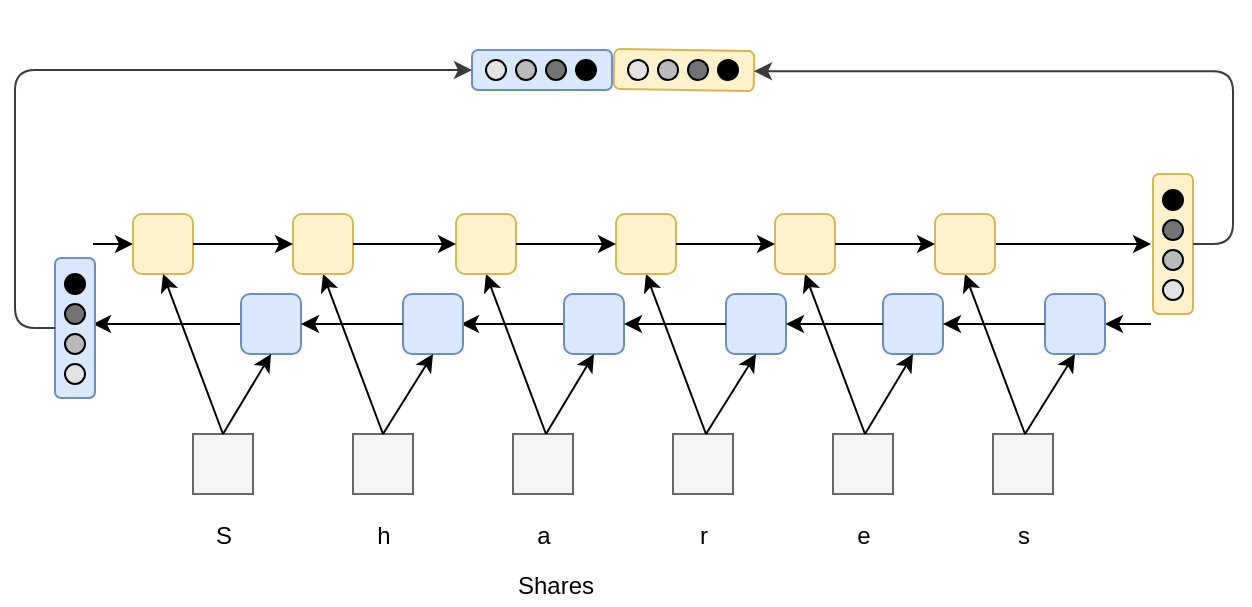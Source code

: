 <mxfile version="10.6.7" type="github"><diagram id="g8HI_m6oErlPgAcW6DRu" name="Page-1"><mxGraphModel dx="1158" dy="614" grid="1" gridSize="10" guides="1" tooltips="1" connect="1" arrows="1" fold="1" page="1" pageScale="1" pageWidth="827" pageHeight="1169" math="0" shadow="0"><root><mxCell id="0"/><mxCell id="1" parent="0"/><mxCell id="rIfPOnlPsE5DQsTtagdx-83" value="Shares" style="text;html=1;strokeColor=none;fillColor=none;align=center;verticalAlign=middle;whiteSpace=wrap;rounded=0;" vertex="1" parent="1"><mxGeometry x="376" y="382.5" width="40" height="20" as="geometry"/></mxCell><mxCell id="rIfPOnlPsE5DQsTtagdx-2" value="" style="whiteSpace=wrap;html=1;aspect=fixed;fillColor=#f5f5f5;strokeColor=#666666;fontColor=#333333;" vertex="1" parent="1"><mxGeometry x="214.5" y="317" width="30" height="30" as="geometry"/></mxCell><mxCell id="rIfPOnlPsE5DQsTtagdx-3" value="" style="whiteSpace=wrap;html=1;aspect=fixed;fillColor=#f5f5f5;strokeColor=#666666;fontColor=#333333;" vertex="1" parent="1"><mxGeometry x="294.5" y="317" width="30" height="30" as="geometry"/></mxCell><mxCell id="rIfPOnlPsE5DQsTtagdx-4" value="" style="whiteSpace=wrap;html=1;aspect=fixed;fillColor=#f5f5f5;strokeColor=#666666;fontColor=#333333;" vertex="1" parent="1"><mxGeometry x="374.5" y="317" width="30" height="30" as="geometry"/></mxCell><mxCell id="rIfPOnlPsE5DQsTtagdx-5" value="" style="whiteSpace=wrap;html=1;aspect=fixed;fillColor=#f5f5f5;strokeColor=#666666;fontColor=#333333;" vertex="1" parent="1"><mxGeometry x="454.5" y="317" width="30" height="30" as="geometry"/></mxCell><mxCell id="rIfPOnlPsE5DQsTtagdx-6" value="" style="whiteSpace=wrap;html=1;aspect=fixed;fillColor=#f5f5f5;strokeColor=#666666;fontColor=#333333;" vertex="1" parent="1"><mxGeometry x="534.5" y="317" width="30" height="30" as="geometry"/></mxCell><mxCell id="rIfPOnlPsE5DQsTtagdx-7" value="" style="whiteSpace=wrap;html=1;aspect=fixed;fillColor=#f5f5f5;strokeColor=#666666;fontColor=#333333;" vertex="1" parent="1"><mxGeometry x="614.5" y="317" width="30" height="30" as="geometry"/></mxCell><mxCell id="rIfPOnlPsE5DQsTtagdx-8" style="edgeStyle=none;rounded=0;orthogonalLoop=1;jettySize=auto;html=1;exitX=0;exitY=0.5;exitDx=0;exitDy=0;startArrow=none;startFill=0;endArrow=classic;endFill=1;" edge="1" parent="1" source="rIfPOnlPsE5DQsTtagdx-9"><mxGeometry relative="1" as="geometry"><mxPoint x="164.5" y="262" as="targetPoint"/></mxGeometry></mxCell><mxCell id="rIfPOnlPsE5DQsTtagdx-9" value="" style="rounded=1;whiteSpace=wrap;html=1;fillColor=#dae8fc;strokeColor=#6c8ebf;" vertex="1" parent="1"><mxGeometry x="238.5" y="247" width="30" height="30" as="geometry"/></mxCell><mxCell id="rIfPOnlPsE5DQsTtagdx-10" style="edgeStyle=none;rounded=0;orthogonalLoop=1;jettySize=auto;html=1;exitX=0;exitY=0.5;exitDx=0;exitDy=0;startArrow=classic;startFill=1;endArrow=none;endFill=0;" edge="1" parent="1" source="rIfPOnlPsE5DQsTtagdx-11"><mxGeometry relative="1" as="geometry"><mxPoint x="164.5" y="222" as="targetPoint"/></mxGeometry></mxCell><mxCell id="rIfPOnlPsE5DQsTtagdx-11" value="" style="rounded=1;whiteSpace=wrap;html=1;fillColor=#fff2cc;strokeColor=#d6b656;" vertex="1" parent="1"><mxGeometry x="184.5" y="207" width="30" height="30" as="geometry"/></mxCell><mxCell id="rIfPOnlPsE5DQsTtagdx-12" style="rounded=0;orthogonalLoop=1;jettySize=auto;html=1;exitX=0.5;exitY=0;exitDx=0;exitDy=0;entryX=0.5;entryY=1;entryDx=0;entryDy=0;" edge="1" parent="1" source="rIfPOnlPsE5DQsTtagdx-2" target="rIfPOnlPsE5DQsTtagdx-11"><mxGeometry relative="1" as="geometry"/></mxCell><mxCell id="rIfPOnlPsE5DQsTtagdx-13" value="" style="endArrow=classic;html=1;exitX=0.5;exitY=0;exitDx=0;exitDy=0;entryX=0.5;entryY=1;entryDx=0;entryDy=0;" edge="1" parent="1" source="rIfPOnlPsE5DQsTtagdx-2" target="rIfPOnlPsE5DQsTtagdx-9"><mxGeometry width="50" height="50" relative="1" as="geometry"><mxPoint x="184.5" y="417" as="sourcePoint"/><mxPoint x="234.5" y="367" as="targetPoint"/></mxGeometry></mxCell><mxCell id="rIfPOnlPsE5DQsTtagdx-14" style="rounded=0;orthogonalLoop=1;jettySize=auto;html=1;exitX=0.5;exitY=0;exitDx=0;exitDy=0;entryX=0.5;entryY=1;entryDx=0;entryDy=0;" edge="1" parent="1" target="rIfPOnlPsE5DQsTtagdx-18"><mxGeometry relative="1" as="geometry"><mxPoint x="309.5" y="317" as="sourcePoint"/></mxGeometry></mxCell><mxCell id="rIfPOnlPsE5DQsTtagdx-15" style="edgeStyle=none;rounded=0;orthogonalLoop=1;jettySize=auto;html=1;exitX=1;exitY=0.5;exitDx=0;exitDy=0;entryX=0;entryY=0.5;entryDx=0;entryDy=0;startArrow=classic;startFill=1;endArrow=none;endFill=0;" edge="1" parent="1" target="rIfPOnlPsE5DQsTtagdx-22"><mxGeometry relative="1" as="geometry"><mxPoint x="348.5" y="262" as="sourcePoint"/></mxGeometry></mxCell><mxCell id="rIfPOnlPsE5DQsTtagdx-16" value="" style="rounded=1;whiteSpace=wrap;html=1;fillColor=#dae8fc;strokeColor=#6c8ebf;" vertex="1" parent="1"><mxGeometry x="319.5" y="247" width="30" height="30" as="geometry"/></mxCell><mxCell id="rIfPOnlPsE5DQsTtagdx-17" style="edgeStyle=none;rounded=0;orthogonalLoop=1;jettySize=auto;html=1;exitX=1;exitY=0.5;exitDx=0;exitDy=0;entryX=0;entryY=0.5;entryDx=0;entryDy=0;startArrow=classic;startFill=1;endArrow=none;endFill=0;" edge="1" parent="1" source="rIfPOnlPsE5DQsTtagdx-9" target="rIfPOnlPsE5DQsTtagdx-16"><mxGeometry relative="1" as="geometry"/></mxCell><mxCell id="rIfPOnlPsE5DQsTtagdx-18" value="" style="rounded=1;whiteSpace=wrap;html=1;fillColor=#fff2cc;strokeColor=#d6b656;" vertex="1" parent="1"><mxGeometry x="264.5" y="207" width="30" height="30" as="geometry"/></mxCell><mxCell id="rIfPOnlPsE5DQsTtagdx-19" style="edgeStyle=none;rounded=0;orthogonalLoop=1;jettySize=auto;html=1;exitX=1;exitY=0.5;exitDx=0;exitDy=0;entryX=0;entryY=0.5;entryDx=0;entryDy=0;startArrow=none;startFill=0;endArrow=classic;endFill=1;" edge="1" parent="1" source="rIfPOnlPsE5DQsTtagdx-11" target="rIfPOnlPsE5DQsTtagdx-18"><mxGeometry relative="1" as="geometry"/></mxCell><mxCell id="rIfPOnlPsE5DQsTtagdx-20" value="" style="endArrow=classic;html=1;exitX=0.5;exitY=0;exitDx=0;exitDy=0;entryX=0.5;entryY=1;entryDx=0;entryDy=0;" edge="1" parent="1" target="rIfPOnlPsE5DQsTtagdx-16"><mxGeometry width="50" height="50" relative="1" as="geometry"><mxPoint x="309.5" y="317" as="sourcePoint"/><mxPoint x="314.5" y="367" as="targetPoint"/></mxGeometry></mxCell><mxCell id="rIfPOnlPsE5DQsTtagdx-21" style="rounded=0;orthogonalLoop=1;jettySize=auto;html=1;exitX=0.5;exitY=0;exitDx=0;exitDy=0;entryX=0.5;entryY=1;entryDx=0;entryDy=0;" edge="1" parent="1" target="rIfPOnlPsE5DQsTtagdx-23"><mxGeometry relative="1" as="geometry"><mxPoint x="391" y="317" as="sourcePoint"/></mxGeometry></mxCell><mxCell id="rIfPOnlPsE5DQsTtagdx-22" value="" style="rounded=1;whiteSpace=wrap;html=1;fillColor=#dae8fc;strokeColor=#6c8ebf;" vertex="1" parent="1"><mxGeometry x="400" y="247" width="30" height="30" as="geometry"/></mxCell><mxCell id="rIfPOnlPsE5DQsTtagdx-23" value="" style="rounded=1;whiteSpace=wrap;html=1;fillColor=#fff2cc;strokeColor=#d6b656;" vertex="1" parent="1"><mxGeometry x="346" y="207" width="30" height="30" as="geometry"/></mxCell><mxCell id="rIfPOnlPsE5DQsTtagdx-24" style="edgeStyle=none;rounded=0;orthogonalLoop=1;jettySize=auto;html=1;exitX=1;exitY=0.5;exitDx=0;exitDy=0;entryX=0;entryY=0.5;entryDx=0;entryDy=0;startArrow=none;startFill=0;endArrow=classic;endFill=1;" edge="1" parent="1" source="rIfPOnlPsE5DQsTtagdx-18" target="rIfPOnlPsE5DQsTtagdx-23"><mxGeometry relative="1" as="geometry"/></mxCell><mxCell id="rIfPOnlPsE5DQsTtagdx-25" value="" style="endArrow=classic;html=1;exitX=0.5;exitY=0;exitDx=0;exitDy=0;entryX=0.5;entryY=1;entryDx=0;entryDy=0;" edge="1" parent="1" target="rIfPOnlPsE5DQsTtagdx-22"><mxGeometry width="50" height="50" relative="1" as="geometry"><mxPoint x="391" y="317" as="sourcePoint"/><mxPoint x="396" y="367" as="targetPoint"/></mxGeometry></mxCell><mxCell id="rIfPOnlPsE5DQsTtagdx-26" style="rounded=0;orthogonalLoop=1;jettySize=auto;html=1;exitX=0.5;exitY=0;exitDx=0;exitDy=0;entryX=0.5;entryY=1;entryDx=0;entryDy=0;" edge="1" parent="1" target="rIfPOnlPsE5DQsTtagdx-29"><mxGeometry relative="1" as="geometry"><mxPoint x="471" y="317" as="sourcePoint"/></mxGeometry></mxCell><mxCell id="rIfPOnlPsE5DQsTtagdx-27" value="" style="rounded=1;whiteSpace=wrap;html=1;fillColor=#dae8fc;strokeColor=#6c8ebf;" vertex="1" parent="1"><mxGeometry x="481" y="247" width="30" height="30" as="geometry"/></mxCell><mxCell id="rIfPOnlPsE5DQsTtagdx-28" style="edgeStyle=none;rounded=0;orthogonalLoop=1;jettySize=auto;html=1;exitX=1;exitY=0.5;exitDx=0;exitDy=0;entryX=0;entryY=0.5;entryDx=0;entryDy=0;startArrow=classic;startFill=1;endArrow=none;endFill=0;" edge="1" parent="1" source="rIfPOnlPsE5DQsTtagdx-22" target="rIfPOnlPsE5DQsTtagdx-27"><mxGeometry relative="1" as="geometry"/></mxCell><mxCell id="rIfPOnlPsE5DQsTtagdx-29" value="" style="rounded=1;whiteSpace=wrap;html=1;fillColor=#fff2cc;strokeColor=#d6b656;" vertex="1" parent="1"><mxGeometry x="426" y="207" width="30" height="30" as="geometry"/></mxCell><mxCell id="rIfPOnlPsE5DQsTtagdx-30" style="edgeStyle=none;rounded=0;orthogonalLoop=1;jettySize=auto;html=1;exitX=1;exitY=0.5;exitDx=0;exitDy=0;entryX=0;entryY=0.5;entryDx=0;entryDy=0;startArrow=none;startFill=0;endArrow=classic;endFill=1;" edge="1" parent="1" source="rIfPOnlPsE5DQsTtagdx-23" target="rIfPOnlPsE5DQsTtagdx-29"><mxGeometry relative="1" as="geometry"/></mxCell><mxCell id="rIfPOnlPsE5DQsTtagdx-31" value="" style="endArrow=classic;html=1;exitX=0.5;exitY=0;exitDx=0;exitDy=0;entryX=0.5;entryY=1;entryDx=0;entryDy=0;" edge="1" parent="1" target="rIfPOnlPsE5DQsTtagdx-27"><mxGeometry width="50" height="50" relative="1" as="geometry"><mxPoint x="471" y="317" as="sourcePoint"/><mxPoint x="476" y="367" as="targetPoint"/></mxGeometry></mxCell><mxCell id="rIfPOnlPsE5DQsTtagdx-32" style="rounded=0;orthogonalLoop=1;jettySize=auto;html=1;exitX=0.5;exitY=0;exitDx=0;exitDy=0;entryX=0.5;entryY=1;entryDx=0;entryDy=0;" edge="1" parent="1" target="rIfPOnlPsE5DQsTtagdx-35"><mxGeometry relative="1" as="geometry"><mxPoint x="550.5" y="317" as="sourcePoint"/></mxGeometry></mxCell><mxCell id="rIfPOnlPsE5DQsTtagdx-33" value="" style="rounded=1;whiteSpace=wrap;html=1;fillColor=#dae8fc;strokeColor=#6c8ebf;" vertex="1" parent="1"><mxGeometry x="559.5" y="247" width="30" height="30" as="geometry"/></mxCell><mxCell id="rIfPOnlPsE5DQsTtagdx-34" style="edgeStyle=none;rounded=0;orthogonalLoop=1;jettySize=auto;html=1;exitX=1;exitY=0.5;exitDx=0;exitDy=0;entryX=0;entryY=0.5;entryDx=0;entryDy=0;startArrow=classic;startFill=1;endArrow=none;endFill=0;" edge="1" parent="1" source="rIfPOnlPsE5DQsTtagdx-27" target="rIfPOnlPsE5DQsTtagdx-33"><mxGeometry relative="1" as="geometry"/></mxCell><mxCell id="rIfPOnlPsE5DQsTtagdx-35" value="" style="rounded=1;whiteSpace=wrap;html=1;fillColor=#fff2cc;strokeColor=#d6b656;" vertex="1" parent="1"><mxGeometry x="505.5" y="207" width="30" height="30" as="geometry"/></mxCell><mxCell id="rIfPOnlPsE5DQsTtagdx-36" style="edgeStyle=none;rounded=0;orthogonalLoop=1;jettySize=auto;html=1;exitX=1;exitY=0.5;exitDx=0;exitDy=0;entryX=0;entryY=0.5;entryDx=0;entryDy=0;startArrow=none;startFill=0;endArrow=classic;endFill=1;" edge="1" parent="1" source="rIfPOnlPsE5DQsTtagdx-29" target="rIfPOnlPsE5DQsTtagdx-35"><mxGeometry relative="1" as="geometry"/></mxCell><mxCell id="rIfPOnlPsE5DQsTtagdx-37" value="" style="endArrow=classic;html=1;exitX=0.5;exitY=0;exitDx=0;exitDy=0;entryX=0.5;entryY=1;entryDx=0;entryDy=0;" edge="1" parent="1" target="rIfPOnlPsE5DQsTtagdx-33"><mxGeometry width="50" height="50" relative="1" as="geometry"><mxPoint x="550.5" y="317" as="sourcePoint"/><mxPoint x="555.5" y="367" as="targetPoint"/></mxGeometry></mxCell><mxCell id="rIfPOnlPsE5DQsTtagdx-38" style="rounded=0;orthogonalLoop=1;jettySize=auto;html=1;exitX=0.5;exitY=0;exitDx=0;exitDy=0;entryX=0.5;entryY=1;entryDx=0;entryDy=0;" edge="1" parent="1" target="rIfPOnlPsE5DQsTtagdx-43"><mxGeometry relative="1" as="geometry"><mxPoint x="630.5" y="317" as="sourcePoint"/></mxGeometry></mxCell><mxCell id="rIfPOnlPsE5DQsTtagdx-39" style="edgeStyle=none;rounded=0;orthogonalLoop=1;jettySize=auto;html=1;exitX=1;exitY=0.5;exitDx=0;exitDy=0;startArrow=classic;startFill=1;endArrow=none;endFill=0;" edge="1" parent="1" source="rIfPOnlPsE5DQsTtagdx-40"><mxGeometry relative="1" as="geometry"><mxPoint x="693.5" y="262" as="targetPoint"/></mxGeometry></mxCell><mxCell id="rIfPOnlPsE5DQsTtagdx-40" value="" style="rounded=1;whiteSpace=wrap;html=1;fillColor=#dae8fc;strokeColor=#6c8ebf;" vertex="1" parent="1"><mxGeometry x="640.5" y="247" width="30" height="30" as="geometry"/></mxCell><mxCell id="rIfPOnlPsE5DQsTtagdx-41" style="edgeStyle=none;rounded=0;orthogonalLoop=1;jettySize=auto;html=1;exitX=1;exitY=0.5;exitDx=0;exitDy=0;entryX=0;entryY=0.5;entryDx=0;entryDy=0;startArrow=classic;startFill=1;endArrow=none;endFill=0;" edge="1" parent="1" source="rIfPOnlPsE5DQsTtagdx-33" target="rIfPOnlPsE5DQsTtagdx-40"><mxGeometry relative="1" as="geometry"/></mxCell><mxCell id="rIfPOnlPsE5DQsTtagdx-42" style="edgeStyle=none;rounded=0;orthogonalLoop=1;jettySize=auto;html=1;exitX=1;exitY=0.5;exitDx=0;exitDy=0;startArrow=none;startFill=0;endArrow=classic;endFill=1;" edge="1" parent="1" source="rIfPOnlPsE5DQsTtagdx-43"><mxGeometry relative="1" as="geometry"><mxPoint x="693.5" y="222" as="targetPoint"/></mxGeometry></mxCell><mxCell id="rIfPOnlPsE5DQsTtagdx-43" value="" style="rounded=1;whiteSpace=wrap;html=1;fillColor=#fff2cc;strokeColor=#d6b656;" vertex="1" parent="1"><mxGeometry x="585.5" y="207" width="30" height="30" as="geometry"/></mxCell><mxCell id="rIfPOnlPsE5DQsTtagdx-44" style="edgeStyle=none;rounded=0;orthogonalLoop=1;jettySize=auto;html=1;exitX=1;exitY=0.5;exitDx=0;exitDy=0;entryX=0;entryY=0.5;entryDx=0;entryDy=0;startArrow=none;startFill=0;endArrow=classic;endFill=1;" edge="1" parent="1" source="rIfPOnlPsE5DQsTtagdx-35" target="rIfPOnlPsE5DQsTtagdx-43"><mxGeometry relative="1" as="geometry"/></mxCell><mxCell id="rIfPOnlPsE5DQsTtagdx-45" value="" style="endArrow=classic;html=1;exitX=0.5;exitY=0;exitDx=0;exitDy=0;entryX=0.5;entryY=1;entryDx=0;entryDy=0;" edge="1" parent="1" target="rIfPOnlPsE5DQsTtagdx-40"><mxGeometry width="50" height="50" relative="1" as="geometry"><mxPoint x="630.5" y="317" as="sourcePoint"/><mxPoint x="635.5" y="367" as="targetPoint"/></mxGeometry></mxCell><mxCell id="rIfPOnlPsE5DQsTtagdx-46" value="S" style="text;html=1;strokeColor=none;fillColor=none;align=center;verticalAlign=middle;whiteSpace=wrap;rounded=0;" vertex="1" parent="1"><mxGeometry x="209.5" y="358" width="40" height="20" as="geometry"/></mxCell><mxCell id="rIfPOnlPsE5DQsTtagdx-47" value="h" style="text;html=1;strokeColor=none;fillColor=none;align=center;verticalAlign=middle;whiteSpace=wrap;rounded=0;" vertex="1" parent="1"><mxGeometry x="289.5" y="358" width="40" height="20" as="geometry"/></mxCell><mxCell id="rIfPOnlPsE5DQsTtagdx-48" value="a" style="text;html=1;strokeColor=none;fillColor=none;align=center;verticalAlign=middle;whiteSpace=wrap;rounded=0;" vertex="1" parent="1"><mxGeometry x="369.5" y="358" width="40" height="20" as="geometry"/></mxCell><mxCell id="rIfPOnlPsE5DQsTtagdx-49" value="r" style="text;html=1;strokeColor=none;fillColor=none;align=center;verticalAlign=middle;whiteSpace=wrap;rounded=0;" vertex="1" parent="1"><mxGeometry x="449.5" y="358" width="40" height="20" as="geometry"/></mxCell><mxCell id="rIfPOnlPsE5DQsTtagdx-50" value="e" style="text;html=1;strokeColor=none;fillColor=none;align=center;verticalAlign=middle;whiteSpace=wrap;rounded=0;" vertex="1" parent="1"><mxGeometry x="529.5" y="358" width="40" height="20" as="geometry"/></mxCell><mxCell id="rIfPOnlPsE5DQsTtagdx-51" value="s" style="text;html=1;strokeColor=none;fillColor=none;align=center;verticalAlign=middle;whiteSpace=wrap;rounded=0;" vertex="1" parent="1"><mxGeometry x="609.5" y="358" width="40" height="20" as="geometry"/></mxCell><mxCell id="rIfPOnlPsE5DQsTtagdx-110" value="" style="group" vertex="1" connectable="0" parent="1"><mxGeometry x="695.5" y="187" width="20" height="70" as="geometry"/></mxCell><mxCell id="rIfPOnlPsE5DQsTtagdx-108" value="" style="group" vertex="1" connectable="0" parent="rIfPOnlPsE5DQsTtagdx-110"><mxGeometry width="20" height="70" as="geometry"/></mxCell><mxCell id="rIfPOnlPsE5DQsTtagdx-106" value="" style="group" vertex="1" connectable="0" parent="rIfPOnlPsE5DQsTtagdx-108"><mxGeometry width="20" height="70" as="geometry"/></mxCell><mxCell id="rIfPOnlPsE5DQsTtagdx-101" value="" style="group" vertex="1" connectable="0" parent="rIfPOnlPsE5DQsTtagdx-106"><mxGeometry width="20" height="70" as="geometry"/></mxCell><mxCell id="rIfPOnlPsE5DQsTtagdx-96" value="" style="rounded=1;whiteSpace=wrap;html=1;strokeColor=#d6b656;fillColor=#fff2cc;" vertex="1" parent="rIfPOnlPsE5DQsTtagdx-101"><mxGeometry x="-1" width="20" height="70" as="geometry"/></mxCell><mxCell id="rIfPOnlPsE5DQsTtagdx-97" value="" style="ellipse;whiteSpace=wrap;html=1;aspect=fixed;strokeColor=#000000;fillColor=#000000;" vertex="1" parent="rIfPOnlPsE5DQsTtagdx-101"><mxGeometry x="4" y="8" width="10" height="10" as="geometry"/></mxCell><mxCell id="rIfPOnlPsE5DQsTtagdx-98" value="" style="ellipse;whiteSpace=wrap;html=1;aspect=fixed;fillColor=#737373;" vertex="1" parent="rIfPOnlPsE5DQsTtagdx-101"><mxGeometry x="4" y="23" width="10" height="10" as="geometry"/></mxCell><mxCell id="rIfPOnlPsE5DQsTtagdx-99" value="" style="ellipse;whiteSpace=wrap;html=1;aspect=fixed;fillColor=#BABABA;" vertex="1" parent="rIfPOnlPsE5DQsTtagdx-101"><mxGeometry x="4" y="38" width="10" height="10" as="geometry"/></mxCell><mxCell id="rIfPOnlPsE5DQsTtagdx-100" value="" style="ellipse;whiteSpace=wrap;html=1;aspect=fixed;fillColor=#E3E3E3;" vertex="1" parent="rIfPOnlPsE5DQsTtagdx-101"><mxGeometry x="4" y="53" width="10" height="10" as="geometry"/></mxCell><mxCell id="rIfPOnlPsE5DQsTtagdx-120" value="" style="group" vertex="1" connectable="0" parent="1"><mxGeometry x="145.5" y="229" width="20" height="70" as="geometry"/></mxCell><mxCell id="rIfPOnlPsE5DQsTtagdx-85" value="" style="rounded=1;whiteSpace=wrap;html=1;strokeColor=#6c8ebf;fillColor=#dae8fc;" vertex="1" parent="rIfPOnlPsE5DQsTtagdx-120"><mxGeometry width="20" height="70" as="geometry"/></mxCell><mxCell id="rIfPOnlPsE5DQsTtagdx-86" value="" style="ellipse;whiteSpace=wrap;html=1;aspect=fixed;strokeColor=#000000;fillColor=#000000;" vertex="1" parent="rIfPOnlPsE5DQsTtagdx-120"><mxGeometry x="5" y="8" width="10" height="10" as="geometry"/></mxCell><mxCell id="rIfPOnlPsE5DQsTtagdx-87" value="" style="ellipse;whiteSpace=wrap;html=1;aspect=fixed;fillColor=#737373;" vertex="1" parent="rIfPOnlPsE5DQsTtagdx-120"><mxGeometry x="5" y="23" width="10" height="10" as="geometry"/></mxCell><mxCell id="rIfPOnlPsE5DQsTtagdx-88" value="" style="ellipse;whiteSpace=wrap;html=1;aspect=fixed;fillColor=#BABABA;" vertex="1" parent="rIfPOnlPsE5DQsTtagdx-120"><mxGeometry x="5" y="38" width="10" height="10" as="geometry"/></mxCell><mxCell id="rIfPOnlPsE5DQsTtagdx-89" value="" style="ellipse;whiteSpace=wrap;html=1;aspect=fixed;fillColor=#E3E3E3;" vertex="1" parent="rIfPOnlPsE5DQsTtagdx-120"><mxGeometry x="5" y="53" width="10" height="10" as="geometry"/></mxCell><mxCell id="rIfPOnlPsE5DQsTtagdx-140" value="" style="group" vertex="1" connectable="0" parent="1"><mxGeometry x="356" y="100" width="20" height="70" as="geometry"/></mxCell><mxCell id="rIfPOnlPsE5DQsTtagdx-139" value="" style="group" vertex="1" connectable="0" parent="rIfPOnlPsE5DQsTtagdx-140"><mxGeometry width="20" height="70" as="geometry"/></mxCell><mxCell id="rIfPOnlPsE5DQsTtagdx-138" value="" style="group" vertex="1" connectable="0" parent="rIfPOnlPsE5DQsTtagdx-139"><mxGeometry width="20" height="70" as="geometry"/></mxCell><mxCell id="rIfPOnlPsE5DQsTtagdx-137" value="" style="group;rotation=90;" vertex="1" connectable="0" parent="rIfPOnlPsE5DQsTtagdx-138"><mxGeometry x="23" width="20" height="70" as="geometry"/></mxCell><mxCell id="rIfPOnlPsE5DQsTtagdx-132" value="" style="group;rotation=90;" vertex="1" connectable="0" parent="rIfPOnlPsE5DQsTtagdx-137"><mxGeometry width="20" height="70" as="geometry"/></mxCell><mxCell id="rIfPOnlPsE5DQsTtagdx-131" value="" style="group;rotation=90;" vertex="1" connectable="0" parent="rIfPOnlPsE5DQsTtagdx-132"><mxGeometry width="20" height="70" as="geometry"/></mxCell><mxCell id="rIfPOnlPsE5DQsTtagdx-121" value="" style="group;rotation=90;" vertex="1" connectable="0" parent="rIfPOnlPsE5DQsTtagdx-131"><mxGeometry width="20" height="70" as="geometry"/></mxCell><mxCell id="rIfPOnlPsE5DQsTtagdx-122" value="" style="rounded=1;whiteSpace=wrap;html=1;strokeColor=#6c8ebf;fillColor=#dae8fc;rotation=90;" vertex="1" parent="rIfPOnlPsE5DQsTtagdx-121"><mxGeometry width="20" height="70" as="geometry"/></mxCell><mxCell id="rIfPOnlPsE5DQsTtagdx-123" value="" style="ellipse;whiteSpace=wrap;html=1;aspect=fixed;strokeColor=#000000;fillColor=#000000;rotation=90;" vertex="1" parent="rIfPOnlPsE5DQsTtagdx-121"><mxGeometry x="27" y="30" width="10" height="10" as="geometry"/></mxCell><mxCell id="rIfPOnlPsE5DQsTtagdx-124" value="" style="ellipse;whiteSpace=wrap;html=1;aspect=fixed;fillColor=#737373;rotation=90;" vertex="1" parent="rIfPOnlPsE5DQsTtagdx-121"><mxGeometry x="12" y="30" width="10" height="10" as="geometry"/></mxCell><mxCell id="rIfPOnlPsE5DQsTtagdx-125" value="" style="ellipse;whiteSpace=wrap;html=1;aspect=fixed;fillColor=#BABABA;rotation=90;" vertex="1" parent="rIfPOnlPsE5DQsTtagdx-121"><mxGeometry x="-3" y="30" width="10" height="10" as="geometry"/></mxCell><mxCell id="rIfPOnlPsE5DQsTtagdx-126" value="" style="ellipse;whiteSpace=wrap;html=1;aspect=fixed;fillColor=#E3E3E3;rotation=90;" vertex="1" parent="rIfPOnlPsE5DQsTtagdx-121"><mxGeometry x="-18" y="30" width="10" height="10" as="geometry"/></mxCell><mxCell id="rIfPOnlPsE5DQsTtagdx-141" value="" style="group" vertex="1" connectable="0" parent="1"><mxGeometry x="450" y="102" width="20" height="70" as="geometry"/></mxCell><mxCell id="rIfPOnlPsE5DQsTtagdx-111" value="" style="group;rotation=91;" vertex="1" connectable="0" parent="rIfPOnlPsE5DQsTtagdx-141"><mxGeometry y="-1" width="20" height="70" as="geometry"/></mxCell><mxCell id="rIfPOnlPsE5DQsTtagdx-112" value="" style="group;rotation=91;" vertex="1" connectable="0" parent="rIfPOnlPsE5DQsTtagdx-111"><mxGeometry width="20" height="70" as="geometry"/></mxCell><mxCell id="rIfPOnlPsE5DQsTtagdx-113" value="" style="group;rotation=91;" vertex="1" connectable="0" parent="rIfPOnlPsE5DQsTtagdx-112"><mxGeometry width="20" height="70" as="geometry"/></mxCell><mxCell id="rIfPOnlPsE5DQsTtagdx-114" value="" style="group;rotation=91;" vertex="1" connectable="0" parent="rIfPOnlPsE5DQsTtagdx-113"><mxGeometry width="20" height="70" as="geometry"/></mxCell><mxCell id="rIfPOnlPsE5DQsTtagdx-115" value="" style="rounded=1;whiteSpace=wrap;html=1;strokeColor=#d6b656;fillColor=#fff2cc;rotation=91;" vertex="1" parent="rIfPOnlPsE5DQsTtagdx-114"><mxGeometry y="-1" width="20" height="70" as="geometry"/></mxCell><mxCell id="rIfPOnlPsE5DQsTtagdx-116" value="" style="ellipse;whiteSpace=wrap;html=1;aspect=fixed;strokeColor=#000000;fillColor=#000000;rotation=91;" vertex="1" parent="rIfPOnlPsE5DQsTtagdx-114"><mxGeometry x="27" y="29" width="10" height="10" as="geometry"/></mxCell><mxCell id="rIfPOnlPsE5DQsTtagdx-117" value="" style="ellipse;whiteSpace=wrap;html=1;aspect=fixed;fillColor=#737373;rotation=91;" vertex="1" parent="rIfPOnlPsE5DQsTtagdx-114"><mxGeometry x="12" y="29" width="10" height="10" as="geometry"/></mxCell><mxCell id="rIfPOnlPsE5DQsTtagdx-118" value="" style="ellipse;whiteSpace=wrap;html=1;aspect=fixed;fillColor=#BABABA;rotation=91;" vertex="1" parent="rIfPOnlPsE5DQsTtagdx-114"><mxGeometry x="-3" y="29" width="10" height="10" as="geometry"/></mxCell><mxCell id="rIfPOnlPsE5DQsTtagdx-119" value="" style="ellipse;whiteSpace=wrap;html=1;aspect=fixed;fillColor=#E3E3E3;rotation=91;" vertex="1" parent="rIfPOnlPsE5DQsTtagdx-114"><mxGeometry x="-18" y="29" width="10" height="10" as="geometry"/></mxCell><mxCell id="rIfPOnlPsE5DQsTtagdx-142" style="edgeStyle=orthogonalEdgeStyle;rounded=1;orthogonalLoop=1;jettySize=auto;html=1;exitX=0;exitY=0.5;exitDx=0;exitDy=0;entryX=0.5;entryY=1;entryDx=0;entryDy=0;strokeColor=#3B3B3B;" edge="1" parent="1" source="rIfPOnlPsE5DQsTtagdx-85" target="rIfPOnlPsE5DQsTtagdx-122"><mxGeometry relative="1" as="geometry"/></mxCell><mxCell id="rIfPOnlPsE5DQsTtagdx-143" style="edgeStyle=orthogonalEdgeStyle;rounded=1;orthogonalLoop=1;jettySize=auto;html=1;exitX=1;exitY=0.5;exitDx=0;exitDy=0;entryX=0.5;entryY=0;entryDx=0;entryDy=0;strokeColor=#3B3B3B;" edge="1" parent="1" source="rIfPOnlPsE5DQsTtagdx-96" target="rIfPOnlPsE5DQsTtagdx-115"><mxGeometry relative="1" as="geometry"/></mxCell></root></mxGraphModel></diagram></mxfile>